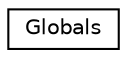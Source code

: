 digraph "Graphical Class Hierarchy"
{
  edge [fontname="Helvetica",fontsize="10",labelfontname="Helvetica",labelfontsize="10"];
  node [fontname="Helvetica",fontsize="10",shape=record];
  rankdir="LR";
  Node1 [label="Globals",height=0.2,width=0.4,color="black", fillcolor="white", style="filled",URL="$d3/daf/class_globals.html",tooltip="Singleton class holding global parameters. "];
}
